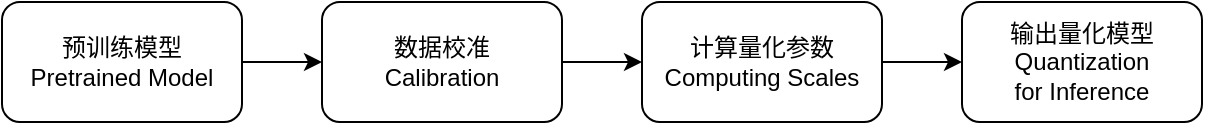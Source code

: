 <mxfile version="22.1.15" type="github">
  <diagram name="第 1 页" id="dukAcAweQU1gUv-l-ATB">
    <mxGraphModel dx="1434" dy="746" grid="1" gridSize="10" guides="1" tooltips="1" connect="1" arrows="1" fold="1" page="1" pageScale="1" pageWidth="827" pageHeight="1169" math="0" shadow="0">
      <root>
        <mxCell id="0" />
        <mxCell id="1" parent="0" />
        <mxCell id="54U8Kt-tH-zxKX4QUkT5-5" value="" style="edgeStyle=orthogonalEdgeStyle;rounded=0;orthogonalLoop=1;jettySize=auto;html=1;" edge="1" parent="1" source="54U8Kt-tH-zxKX4QUkT5-1" target="54U8Kt-tH-zxKX4QUkT5-2">
          <mxGeometry relative="1" as="geometry" />
        </mxCell>
        <mxCell id="54U8Kt-tH-zxKX4QUkT5-1" value="预训练模型&lt;br&gt;Pretrained Model" style="rounded=1;whiteSpace=wrap;html=1;" vertex="1" parent="1">
          <mxGeometry x="30" y="290" width="120" height="60" as="geometry" />
        </mxCell>
        <mxCell id="54U8Kt-tH-zxKX4QUkT5-6" value="" style="edgeStyle=orthogonalEdgeStyle;rounded=0;orthogonalLoop=1;jettySize=auto;html=1;" edge="1" parent="1" source="54U8Kt-tH-zxKX4QUkT5-2" target="54U8Kt-tH-zxKX4QUkT5-3">
          <mxGeometry relative="1" as="geometry" />
        </mxCell>
        <mxCell id="54U8Kt-tH-zxKX4QUkT5-2" value="数据校准&lt;br&gt;Calibration" style="rounded=1;whiteSpace=wrap;html=1;" vertex="1" parent="1">
          <mxGeometry x="190" y="290" width="120" height="60" as="geometry" />
        </mxCell>
        <mxCell id="54U8Kt-tH-zxKX4QUkT5-7" value="" style="edgeStyle=orthogonalEdgeStyle;rounded=0;orthogonalLoop=1;jettySize=auto;html=1;" edge="1" parent="1" source="54U8Kt-tH-zxKX4QUkT5-3" target="54U8Kt-tH-zxKX4QUkT5-4">
          <mxGeometry relative="1" as="geometry" />
        </mxCell>
        <mxCell id="54U8Kt-tH-zxKX4QUkT5-3" value="计算量化参数&lt;br&gt;Computing Scales" style="rounded=1;whiteSpace=wrap;html=1;" vertex="1" parent="1">
          <mxGeometry x="350" y="290" width="120" height="60" as="geometry" />
        </mxCell>
        <mxCell id="54U8Kt-tH-zxKX4QUkT5-4" value="输出量化模型&lt;br&gt;Quantization&lt;br&gt;for Inference" style="rounded=1;whiteSpace=wrap;html=1;" vertex="1" parent="1">
          <mxGeometry x="510" y="290" width="120" height="60" as="geometry" />
        </mxCell>
      </root>
    </mxGraphModel>
  </diagram>
</mxfile>
